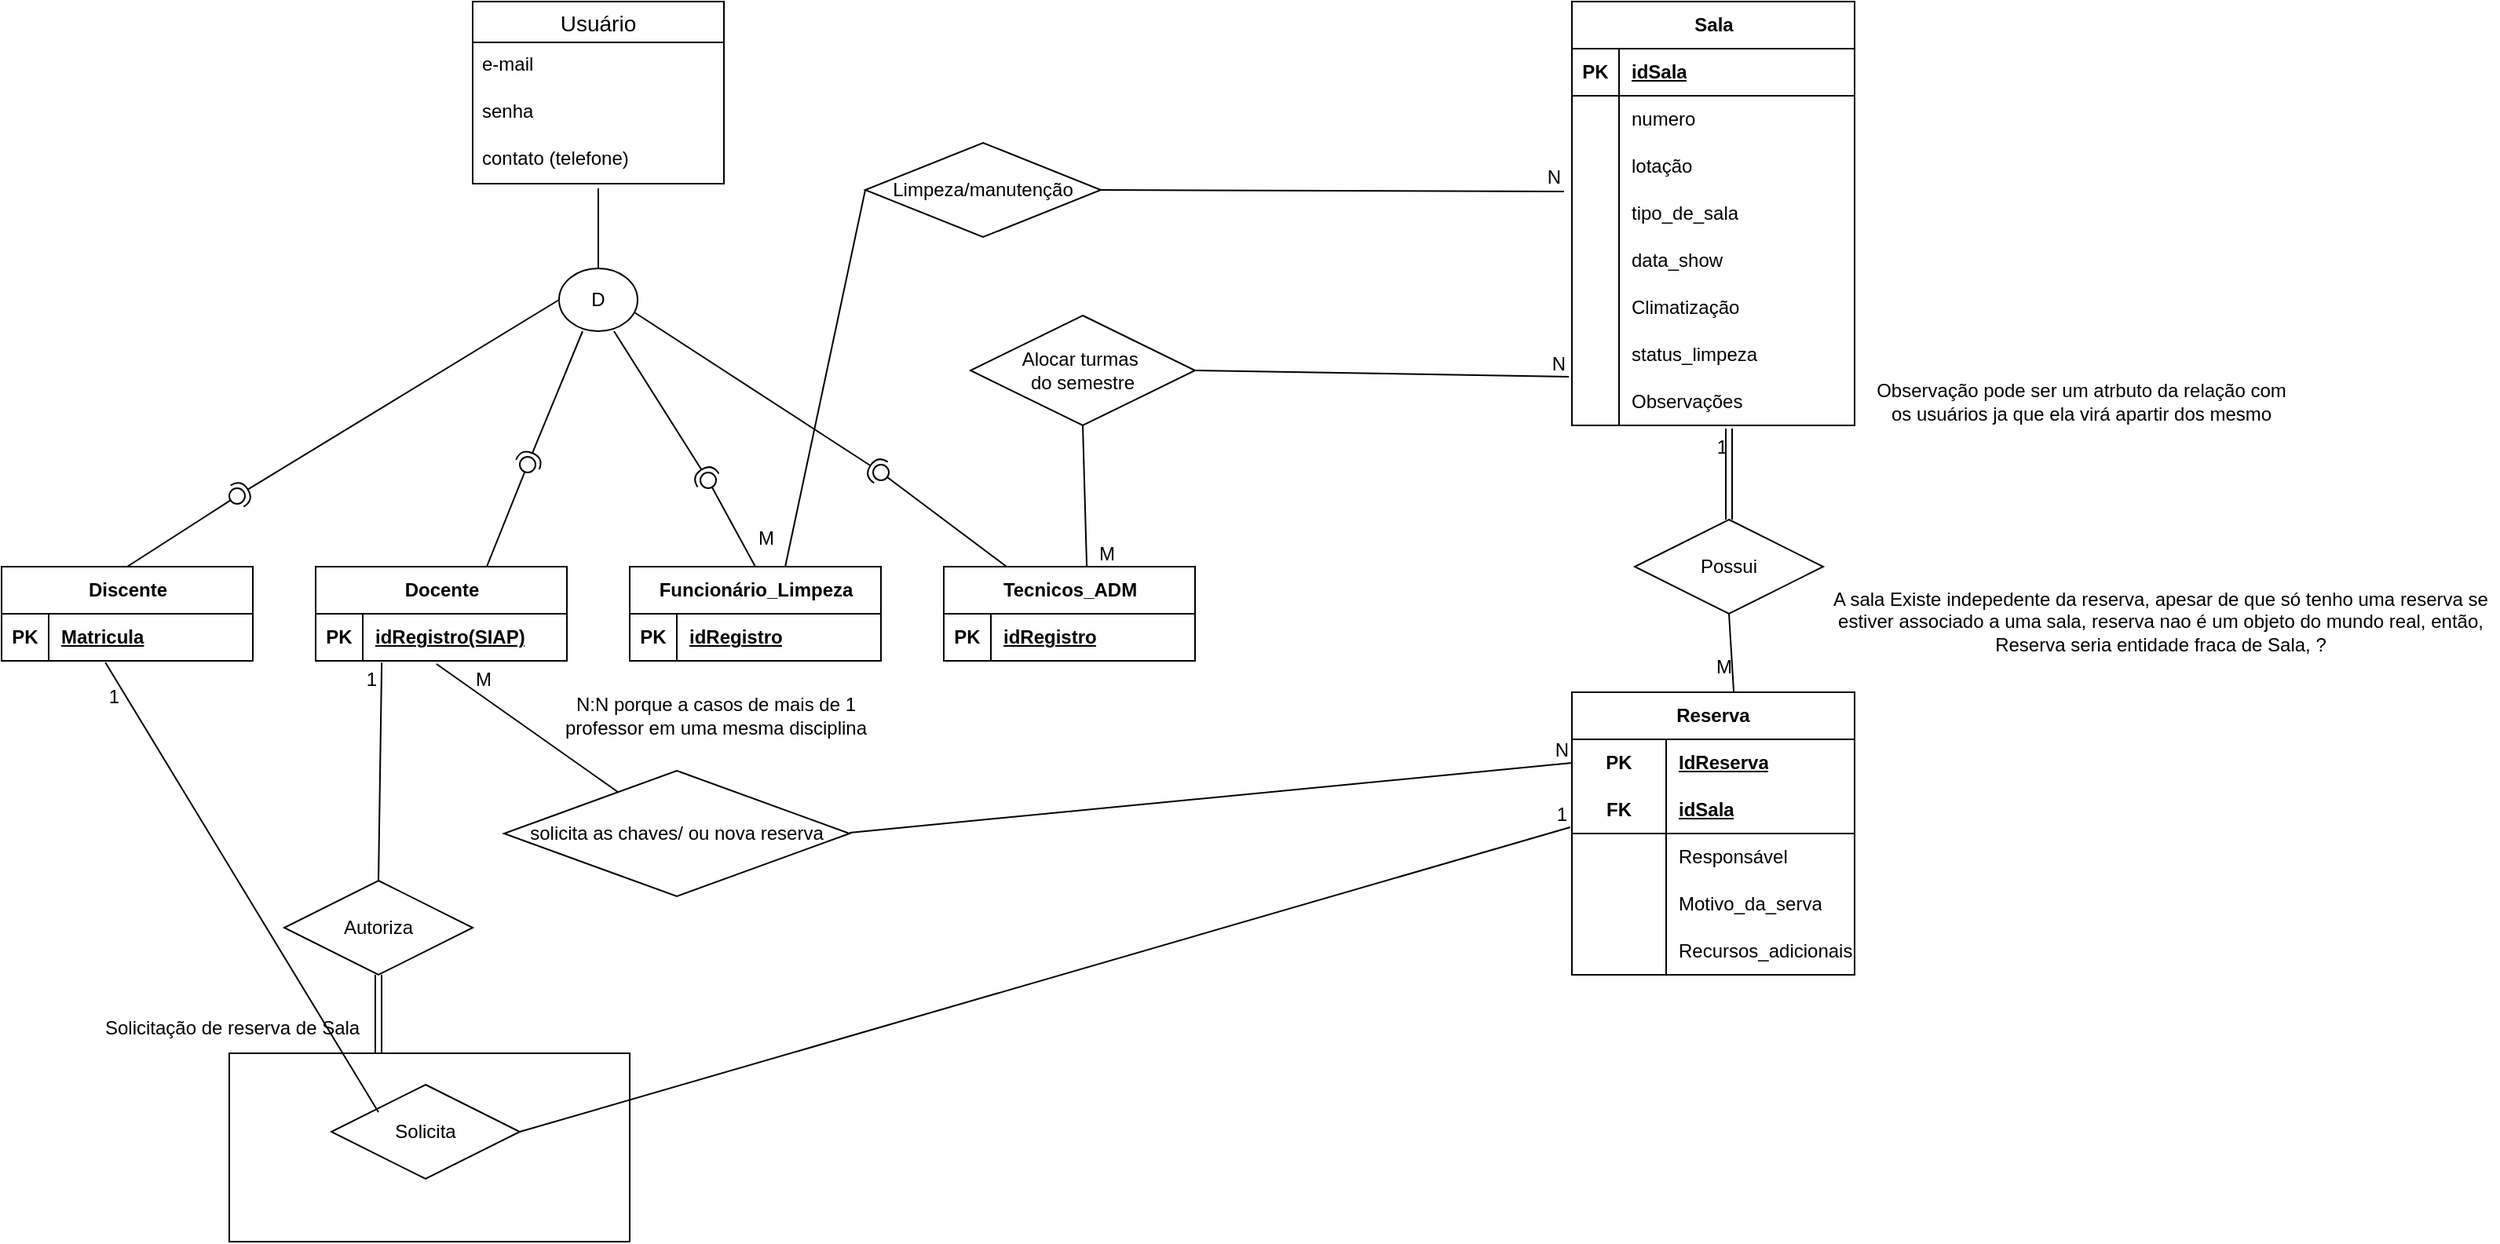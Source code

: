 <mxfile version="21.6.8" type="device">
  <diagram name="Página-1" id="mfPnoqUjLYL1wMSuMMMF">
    <mxGraphModel dx="660" dy="869" grid="1" gridSize="10" guides="1" tooltips="1" connect="1" arrows="1" fold="1" page="1" pageScale="1" pageWidth="827" pageHeight="1169" math="0" shadow="0">
      <root>
        <mxCell id="0" />
        <mxCell id="1" parent="0" />
        <mxCell id="hJ-2LTnr2qFVqWmq7s3V-1" value="Usuário" style="swimlane;fontStyle=0;childLayout=stackLayout;horizontal=1;startSize=26;horizontalStack=0;resizeParent=1;resizeParentMax=0;resizeLast=0;collapsible=1;marginBottom=0;align=center;fontSize=14;" vertex="1" parent="1">
          <mxGeometry x="340" y="40" width="160" height="116" as="geometry" />
        </mxCell>
        <mxCell id="hJ-2LTnr2qFVqWmq7s3V-2" value="e-mail" style="text;strokeColor=none;fillColor=none;spacingLeft=4;spacingRight=4;overflow=hidden;rotatable=0;points=[[0,0.5],[1,0.5]];portConstraint=eastwest;fontSize=12;whiteSpace=wrap;html=1;" vertex="1" parent="hJ-2LTnr2qFVqWmq7s3V-1">
          <mxGeometry y="26" width="160" height="30" as="geometry" />
        </mxCell>
        <mxCell id="hJ-2LTnr2qFVqWmq7s3V-3" value="senha" style="text;strokeColor=none;fillColor=none;spacingLeft=4;spacingRight=4;overflow=hidden;rotatable=0;points=[[0,0.5],[1,0.5]];portConstraint=eastwest;fontSize=12;whiteSpace=wrap;html=1;" vertex="1" parent="hJ-2LTnr2qFVqWmq7s3V-1">
          <mxGeometry y="56" width="160" height="30" as="geometry" />
        </mxCell>
        <mxCell id="hJ-2LTnr2qFVqWmq7s3V-4" value="contato (telefone)" style="text;strokeColor=none;fillColor=none;spacingLeft=4;spacingRight=4;overflow=hidden;rotatable=0;points=[[0,0.5],[1,0.5]];portConstraint=eastwest;fontSize=12;whiteSpace=wrap;html=1;" vertex="1" parent="hJ-2LTnr2qFVqWmq7s3V-1">
          <mxGeometry y="86" width="160" height="30" as="geometry" />
        </mxCell>
        <mxCell id="hJ-2LTnr2qFVqWmq7s3V-5" value="" style="rounded=0;orthogonalLoop=1;jettySize=auto;html=1;endArrow=halfCircle;endFill=0;endSize=6;strokeWidth=1;sketch=0;exitX=0;exitY=0.5;exitDx=0;exitDy=0;" edge="1" target="hJ-2LTnr2qFVqWmq7s3V-7" parent="1" source="hJ-2LTnr2qFVqWmq7s3V-10">
          <mxGeometry relative="1" as="geometry">
            <mxPoint x="210" y="355" as="sourcePoint" />
          </mxGeometry>
        </mxCell>
        <mxCell id="hJ-2LTnr2qFVqWmq7s3V-6" value="" style="rounded=0;orthogonalLoop=1;jettySize=auto;html=1;endArrow=oval;endFill=0;sketch=0;sourcePerimeterSpacing=0;targetPerimeterSpacing=0;endSize=10;exitX=0.5;exitY=0;exitDx=0;exitDy=0;" edge="1" target="hJ-2LTnr2qFVqWmq7s3V-7" parent="1" source="hJ-2LTnr2qFVqWmq7s3V-12">
          <mxGeometry relative="1" as="geometry">
            <mxPoint x="170" y="355" as="sourcePoint" />
          </mxGeometry>
        </mxCell>
        <mxCell id="hJ-2LTnr2qFVqWmq7s3V-7" value="" style="ellipse;whiteSpace=wrap;html=1;align=center;aspect=fixed;fillColor=none;strokeColor=none;resizable=0;perimeter=centerPerimeter;rotatable=0;allowArrows=0;points=[];outlineConnect=1;" vertex="1" parent="1">
          <mxGeometry x="185" y="350" width="10" height="10" as="geometry" />
        </mxCell>
        <mxCell id="hJ-2LTnr2qFVqWmq7s3V-10" value="D" style="ellipse;whiteSpace=wrap;html=1;align=center;" vertex="1" parent="1">
          <mxGeometry x="395" y="210" width="50" height="40" as="geometry" />
        </mxCell>
        <mxCell id="hJ-2LTnr2qFVqWmq7s3V-11" value="" style="endArrow=none;html=1;rounded=0;exitX=0.5;exitY=0;exitDx=0;exitDy=0;entryX=0.5;entryY=1.1;entryDx=0;entryDy=0;entryPerimeter=0;" edge="1" parent="1" source="hJ-2LTnr2qFVqWmq7s3V-10" target="hJ-2LTnr2qFVqWmq7s3V-4">
          <mxGeometry relative="1" as="geometry">
            <mxPoint x="320" y="390" as="sourcePoint" />
            <mxPoint x="480" y="390" as="targetPoint" />
          </mxGeometry>
        </mxCell>
        <mxCell id="hJ-2LTnr2qFVqWmq7s3V-12" value="Discente" style="shape=table;startSize=30;container=1;collapsible=1;childLayout=tableLayout;fixedRows=1;rowLines=0;fontStyle=1;align=center;resizeLast=1;html=1;" vertex="1" parent="1">
          <mxGeometry x="40" y="400" width="160" height="60" as="geometry" />
        </mxCell>
        <mxCell id="hJ-2LTnr2qFVqWmq7s3V-13" value="" style="shape=tableRow;horizontal=0;startSize=0;swimlaneHead=0;swimlaneBody=0;fillColor=none;collapsible=0;dropTarget=0;points=[[0,0.5],[1,0.5]];portConstraint=eastwest;top=0;left=0;right=0;bottom=1;" vertex="1" parent="hJ-2LTnr2qFVqWmq7s3V-12">
          <mxGeometry y="30" width="160" height="30" as="geometry" />
        </mxCell>
        <mxCell id="hJ-2LTnr2qFVqWmq7s3V-14" value="PK" style="shape=partialRectangle;connectable=0;fillColor=none;top=0;left=0;bottom=0;right=0;fontStyle=1;overflow=hidden;whiteSpace=wrap;html=1;" vertex="1" parent="hJ-2LTnr2qFVqWmq7s3V-13">
          <mxGeometry width="30" height="30" as="geometry">
            <mxRectangle width="30" height="30" as="alternateBounds" />
          </mxGeometry>
        </mxCell>
        <mxCell id="hJ-2LTnr2qFVqWmq7s3V-15" value="Matricula" style="shape=partialRectangle;connectable=0;fillColor=none;top=0;left=0;bottom=0;right=0;align=left;spacingLeft=6;fontStyle=5;overflow=hidden;whiteSpace=wrap;html=1;" vertex="1" parent="hJ-2LTnr2qFVqWmq7s3V-13">
          <mxGeometry x="30" width="130" height="30" as="geometry">
            <mxRectangle width="130" height="30" as="alternateBounds" />
          </mxGeometry>
        </mxCell>
        <mxCell id="hJ-2LTnr2qFVqWmq7s3V-25" value="Docente" style="shape=table;startSize=30;container=1;collapsible=1;childLayout=tableLayout;fixedRows=1;rowLines=0;fontStyle=1;align=center;resizeLast=1;html=1;" vertex="1" parent="1">
          <mxGeometry x="240" y="400" width="160" height="60" as="geometry" />
        </mxCell>
        <mxCell id="hJ-2LTnr2qFVqWmq7s3V-26" value="" style="shape=tableRow;horizontal=0;startSize=0;swimlaneHead=0;swimlaneBody=0;fillColor=none;collapsible=0;dropTarget=0;points=[[0,0.5],[1,0.5]];portConstraint=eastwest;top=0;left=0;right=0;bottom=1;" vertex="1" parent="hJ-2LTnr2qFVqWmq7s3V-25">
          <mxGeometry y="30" width="160" height="30" as="geometry" />
        </mxCell>
        <mxCell id="hJ-2LTnr2qFVqWmq7s3V-27" value="PK" style="shape=partialRectangle;connectable=0;fillColor=none;top=0;left=0;bottom=0;right=0;fontStyle=1;overflow=hidden;whiteSpace=wrap;html=1;" vertex="1" parent="hJ-2LTnr2qFVqWmq7s3V-26">
          <mxGeometry width="30" height="30" as="geometry">
            <mxRectangle width="30" height="30" as="alternateBounds" />
          </mxGeometry>
        </mxCell>
        <mxCell id="hJ-2LTnr2qFVqWmq7s3V-28" value="idRegistro(SIAP)" style="shape=partialRectangle;connectable=0;fillColor=none;top=0;left=0;bottom=0;right=0;align=left;spacingLeft=6;fontStyle=5;overflow=hidden;whiteSpace=wrap;html=1;" vertex="1" parent="hJ-2LTnr2qFVqWmq7s3V-26">
          <mxGeometry x="30" width="130" height="30" as="geometry">
            <mxRectangle width="130" height="30" as="alternateBounds" />
          </mxGeometry>
        </mxCell>
        <mxCell id="hJ-2LTnr2qFVqWmq7s3V-38" value="Funcionário_Limpeza" style="shape=table;startSize=30;container=1;collapsible=1;childLayout=tableLayout;fixedRows=1;rowLines=0;fontStyle=1;align=center;resizeLast=1;html=1;" vertex="1" parent="1">
          <mxGeometry x="440" y="400" width="160" height="60" as="geometry" />
        </mxCell>
        <mxCell id="hJ-2LTnr2qFVqWmq7s3V-39" value="" style="shape=tableRow;horizontal=0;startSize=0;swimlaneHead=0;swimlaneBody=0;fillColor=none;collapsible=0;dropTarget=0;points=[[0,0.5],[1,0.5]];portConstraint=eastwest;top=0;left=0;right=0;bottom=1;" vertex="1" parent="hJ-2LTnr2qFVqWmq7s3V-38">
          <mxGeometry y="30" width="160" height="30" as="geometry" />
        </mxCell>
        <mxCell id="hJ-2LTnr2qFVqWmq7s3V-40" value="PK" style="shape=partialRectangle;connectable=0;fillColor=none;top=0;left=0;bottom=0;right=0;fontStyle=1;overflow=hidden;whiteSpace=wrap;html=1;" vertex="1" parent="hJ-2LTnr2qFVqWmq7s3V-39">
          <mxGeometry width="30" height="30" as="geometry">
            <mxRectangle width="30" height="30" as="alternateBounds" />
          </mxGeometry>
        </mxCell>
        <mxCell id="hJ-2LTnr2qFVqWmq7s3V-41" value="idRegistro" style="shape=partialRectangle;connectable=0;fillColor=none;top=0;left=0;bottom=0;right=0;align=left;spacingLeft=6;fontStyle=5;overflow=hidden;whiteSpace=wrap;html=1;" vertex="1" parent="hJ-2LTnr2qFVqWmq7s3V-39">
          <mxGeometry x="30" width="130" height="30" as="geometry">
            <mxRectangle width="130" height="30" as="alternateBounds" />
          </mxGeometry>
        </mxCell>
        <mxCell id="hJ-2LTnr2qFVqWmq7s3V-51" value="Tecnicos_ADM" style="shape=table;startSize=30;container=1;collapsible=1;childLayout=tableLayout;fixedRows=1;rowLines=0;fontStyle=1;align=center;resizeLast=1;html=1;" vertex="1" parent="1">
          <mxGeometry x="640" y="400" width="160" height="60" as="geometry" />
        </mxCell>
        <mxCell id="hJ-2LTnr2qFVqWmq7s3V-52" value="" style="shape=tableRow;horizontal=0;startSize=0;swimlaneHead=0;swimlaneBody=0;fillColor=none;collapsible=0;dropTarget=0;points=[[0,0.5],[1,0.5]];portConstraint=eastwest;top=0;left=0;right=0;bottom=1;" vertex="1" parent="hJ-2LTnr2qFVqWmq7s3V-51">
          <mxGeometry y="30" width="160" height="30" as="geometry" />
        </mxCell>
        <mxCell id="hJ-2LTnr2qFVqWmq7s3V-53" value="PK" style="shape=partialRectangle;connectable=0;fillColor=none;top=0;left=0;bottom=0;right=0;fontStyle=1;overflow=hidden;whiteSpace=wrap;html=1;" vertex="1" parent="hJ-2LTnr2qFVqWmq7s3V-52">
          <mxGeometry width="30" height="30" as="geometry">
            <mxRectangle width="30" height="30" as="alternateBounds" />
          </mxGeometry>
        </mxCell>
        <mxCell id="hJ-2LTnr2qFVqWmq7s3V-54" value="idRegistro" style="shape=partialRectangle;connectable=0;fillColor=none;top=0;left=0;bottom=0;right=0;align=left;spacingLeft=6;fontStyle=5;overflow=hidden;whiteSpace=wrap;html=1;" vertex="1" parent="hJ-2LTnr2qFVqWmq7s3V-52">
          <mxGeometry x="30" width="130" height="30" as="geometry">
            <mxRectangle width="130" height="30" as="alternateBounds" />
          </mxGeometry>
        </mxCell>
        <mxCell id="hJ-2LTnr2qFVqWmq7s3V-64" value="" style="rounded=0;orthogonalLoop=1;jettySize=auto;html=1;endArrow=halfCircle;endFill=0;endSize=6;strokeWidth=1;sketch=0;" edge="1" target="hJ-2LTnr2qFVqWmq7s3V-66" parent="1">
          <mxGeometry relative="1" as="geometry">
            <mxPoint x="410" y="250" as="sourcePoint" />
          </mxGeometry>
        </mxCell>
        <mxCell id="hJ-2LTnr2qFVqWmq7s3V-65" value="" style="rounded=0;orthogonalLoop=1;jettySize=auto;html=1;endArrow=oval;endFill=0;sketch=0;sourcePerimeterSpacing=0;targetPerimeterSpacing=0;endSize=10;exitX=0.681;exitY=0;exitDx=0;exitDy=0;exitPerimeter=0;" edge="1" target="hJ-2LTnr2qFVqWmq7s3V-66" parent="1" source="hJ-2LTnr2qFVqWmq7s3V-25">
          <mxGeometry relative="1" as="geometry">
            <mxPoint x="355" y="335" as="sourcePoint" />
          </mxGeometry>
        </mxCell>
        <mxCell id="hJ-2LTnr2qFVqWmq7s3V-66" value="" style="ellipse;whiteSpace=wrap;html=1;align=center;aspect=fixed;fillColor=none;strokeColor=none;resizable=0;perimeter=centerPerimeter;rotatable=0;allowArrows=0;points=[];outlineConnect=1;" vertex="1" parent="1">
          <mxGeometry x="370" y="330" width="10" height="10" as="geometry" />
        </mxCell>
        <mxCell id="hJ-2LTnr2qFVqWmq7s3V-67" value="" style="rounded=0;orthogonalLoop=1;jettySize=auto;html=1;endArrow=halfCircle;endFill=0;endSize=6;strokeWidth=1;sketch=0;" edge="1" target="hJ-2LTnr2qFVqWmq7s3V-69" parent="1">
          <mxGeometry relative="1" as="geometry">
            <mxPoint x="430" y="250" as="sourcePoint" />
          </mxGeometry>
        </mxCell>
        <mxCell id="hJ-2LTnr2qFVqWmq7s3V-68" value="" style="rounded=0;orthogonalLoop=1;jettySize=auto;html=1;endArrow=oval;endFill=0;sketch=0;sourcePerimeterSpacing=0;targetPerimeterSpacing=0;endSize=10;exitX=0.5;exitY=0;exitDx=0;exitDy=0;" edge="1" target="hJ-2LTnr2qFVqWmq7s3V-69" parent="1" source="hJ-2LTnr2qFVqWmq7s3V-38">
          <mxGeometry relative="1" as="geometry">
            <mxPoint x="470" y="335" as="sourcePoint" />
          </mxGeometry>
        </mxCell>
        <mxCell id="hJ-2LTnr2qFVqWmq7s3V-69" value="" style="ellipse;whiteSpace=wrap;html=1;align=center;aspect=fixed;fillColor=none;strokeColor=none;resizable=0;perimeter=centerPerimeter;rotatable=0;allowArrows=0;points=[];outlineConnect=1;" vertex="1" parent="1">
          <mxGeometry x="485" y="340" width="10" height="10" as="geometry" />
        </mxCell>
        <mxCell id="hJ-2LTnr2qFVqWmq7s3V-70" value="" style="rounded=0;orthogonalLoop=1;jettySize=auto;html=1;endArrow=halfCircle;endFill=0;endSize=6;strokeWidth=1;sketch=0;exitX=0.96;exitY=0.7;exitDx=0;exitDy=0;exitPerimeter=0;" edge="1" parent="1" source="hJ-2LTnr2qFVqWmq7s3V-10">
          <mxGeometry relative="1" as="geometry">
            <mxPoint x="660" y="295" as="sourcePoint" />
            <mxPoint x="600" y="340" as="targetPoint" />
          </mxGeometry>
        </mxCell>
        <mxCell id="hJ-2LTnr2qFVqWmq7s3V-71" value="" style="rounded=0;orthogonalLoop=1;jettySize=auto;html=1;endArrow=oval;endFill=0;sketch=0;sourcePerimeterSpacing=0;targetPerimeterSpacing=0;endSize=10;exitX=0.25;exitY=0;exitDx=0;exitDy=0;" edge="1" parent="1" source="hJ-2LTnr2qFVqWmq7s3V-51">
          <mxGeometry relative="1" as="geometry">
            <mxPoint x="620" y="295" as="sourcePoint" />
            <mxPoint x="600" y="340" as="targetPoint" />
          </mxGeometry>
        </mxCell>
        <mxCell id="hJ-2LTnr2qFVqWmq7s3V-72" value="" style="ellipse;whiteSpace=wrap;html=1;align=center;aspect=fixed;fillColor=none;strokeColor=none;resizable=0;perimeter=centerPerimeter;rotatable=0;allowArrows=0;points=[];outlineConnect=1;" vertex="1" parent="1">
          <mxGeometry x="635" y="290" width="10" height="10" as="geometry" />
        </mxCell>
        <mxCell id="hJ-2LTnr2qFVqWmq7s3V-73" value="Sala" style="shape=table;startSize=30;container=1;collapsible=1;childLayout=tableLayout;fixedRows=1;rowLines=0;fontStyle=1;align=center;resizeLast=1;html=1;" vertex="1" parent="1">
          <mxGeometry x="1040" y="40" width="180" height="270" as="geometry" />
        </mxCell>
        <mxCell id="hJ-2LTnr2qFVqWmq7s3V-74" value="" style="shape=tableRow;horizontal=0;startSize=0;swimlaneHead=0;swimlaneBody=0;fillColor=none;collapsible=0;dropTarget=0;points=[[0,0.5],[1,0.5]];portConstraint=eastwest;top=0;left=0;right=0;bottom=1;" vertex="1" parent="hJ-2LTnr2qFVqWmq7s3V-73">
          <mxGeometry y="30" width="180" height="30" as="geometry" />
        </mxCell>
        <mxCell id="hJ-2LTnr2qFVqWmq7s3V-75" value="PK" style="shape=partialRectangle;connectable=0;fillColor=none;top=0;left=0;bottom=0;right=0;fontStyle=1;overflow=hidden;whiteSpace=wrap;html=1;" vertex="1" parent="hJ-2LTnr2qFVqWmq7s3V-74">
          <mxGeometry width="30" height="30" as="geometry">
            <mxRectangle width="30" height="30" as="alternateBounds" />
          </mxGeometry>
        </mxCell>
        <mxCell id="hJ-2LTnr2qFVqWmq7s3V-76" value="idSala" style="shape=partialRectangle;connectable=0;fillColor=none;top=0;left=0;bottom=0;right=0;align=left;spacingLeft=6;fontStyle=5;overflow=hidden;whiteSpace=wrap;html=1;" vertex="1" parent="hJ-2LTnr2qFVqWmq7s3V-74">
          <mxGeometry x="30" width="150" height="30" as="geometry">
            <mxRectangle width="150" height="30" as="alternateBounds" />
          </mxGeometry>
        </mxCell>
        <mxCell id="hJ-2LTnr2qFVqWmq7s3V-77" value="" style="shape=tableRow;horizontal=0;startSize=0;swimlaneHead=0;swimlaneBody=0;fillColor=none;collapsible=0;dropTarget=0;points=[[0,0.5],[1,0.5]];portConstraint=eastwest;top=0;left=0;right=0;bottom=0;" vertex="1" parent="hJ-2LTnr2qFVqWmq7s3V-73">
          <mxGeometry y="60" width="180" height="30" as="geometry" />
        </mxCell>
        <mxCell id="hJ-2LTnr2qFVqWmq7s3V-78" value="" style="shape=partialRectangle;connectable=0;fillColor=none;top=0;left=0;bottom=0;right=0;editable=1;overflow=hidden;whiteSpace=wrap;html=1;" vertex="1" parent="hJ-2LTnr2qFVqWmq7s3V-77">
          <mxGeometry width="30" height="30" as="geometry">
            <mxRectangle width="30" height="30" as="alternateBounds" />
          </mxGeometry>
        </mxCell>
        <mxCell id="hJ-2LTnr2qFVqWmq7s3V-79" value="numero" style="shape=partialRectangle;connectable=0;fillColor=none;top=0;left=0;bottom=0;right=0;align=left;spacingLeft=6;overflow=hidden;whiteSpace=wrap;html=1;" vertex="1" parent="hJ-2LTnr2qFVqWmq7s3V-77">
          <mxGeometry x="30" width="150" height="30" as="geometry">
            <mxRectangle width="150" height="30" as="alternateBounds" />
          </mxGeometry>
        </mxCell>
        <mxCell id="hJ-2LTnr2qFVqWmq7s3V-80" value="" style="shape=tableRow;horizontal=0;startSize=0;swimlaneHead=0;swimlaneBody=0;fillColor=none;collapsible=0;dropTarget=0;points=[[0,0.5],[1,0.5]];portConstraint=eastwest;top=0;left=0;right=0;bottom=0;" vertex="1" parent="hJ-2LTnr2qFVqWmq7s3V-73">
          <mxGeometry y="90" width="180" height="30" as="geometry" />
        </mxCell>
        <mxCell id="hJ-2LTnr2qFVqWmq7s3V-81" value="" style="shape=partialRectangle;connectable=0;fillColor=none;top=0;left=0;bottom=0;right=0;editable=1;overflow=hidden;whiteSpace=wrap;html=1;" vertex="1" parent="hJ-2LTnr2qFVqWmq7s3V-80">
          <mxGeometry width="30" height="30" as="geometry">
            <mxRectangle width="30" height="30" as="alternateBounds" />
          </mxGeometry>
        </mxCell>
        <mxCell id="hJ-2LTnr2qFVqWmq7s3V-82" value="lotação" style="shape=partialRectangle;connectable=0;fillColor=none;top=0;left=0;bottom=0;right=0;align=left;spacingLeft=6;overflow=hidden;whiteSpace=wrap;html=1;" vertex="1" parent="hJ-2LTnr2qFVqWmq7s3V-80">
          <mxGeometry x="30" width="150" height="30" as="geometry">
            <mxRectangle width="150" height="30" as="alternateBounds" />
          </mxGeometry>
        </mxCell>
        <mxCell id="hJ-2LTnr2qFVqWmq7s3V-83" value="" style="shape=tableRow;horizontal=0;startSize=0;swimlaneHead=0;swimlaneBody=0;fillColor=none;collapsible=0;dropTarget=0;points=[[0,0.5],[1,0.5]];portConstraint=eastwest;top=0;left=0;right=0;bottom=0;" vertex="1" parent="hJ-2LTnr2qFVqWmq7s3V-73">
          <mxGeometry y="120" width="180" height="30" as="geometry" />
        </mxCell>
        <mxCell id="hJ-2LTnr2qFVqWmq7s3V-84" value="" style="shape=partialRectangle;connectable=0;fillColor=none;top=0;left=0;bottom=0;right=0;editable=1;overflow=hidden;whiteSpace=wrap;html=1;" vertex="1" parent="hJ-2LTnr2qFVqWmq7s3V-83">
          <mxGeometry width="30" height="30" as="geometry">
            <mxRectangle width="30" height="30" as="alternateBounds" />
          </mxGeometry>
        </mxCell>
        <mxCell id="hJ-2LTnr2qFVqWmq7s3V-85" value="tipo_de_sala" style="shape=partialRectangle;connectable=0;fillColor=none;top=0;left=0;bottom=0;right=0;align=left;spacingLeft=6;overflow=hidden;whiteSpace=wrap;html=1;" vertex="1" parent="hJ-2LTnr2qFVqWmq7s3V-83">
          <mxGeometry x="30" width="150" height="30" as="geometry">
            <mxRectangle width="150" height="30" as="alternateBounds" />
          </mxGeometry>
        </mxCell>
        <mxCell id="hJ-2LTnr2qFVqWmq7s3V-99" style="shape=tableRow;horizontal=0;startSize=0;swimlaneHead=0;swimlaneBody=0;fillColor=none;collapsible=0;dropTarget=0;points=[[0,0.5],[1,0.5]];portConstraint=eastwest;top=0;left=0;right=0;bottom=0;" vertex="1" parent="hJ-2LTnr2qFVqWmq7s3V-73">
          <mxGeometry y="150" width="180" height="30" as="geometry" />
        </mxCell>
        <mxCell id="hJ-2LTnr2qFVqWmq7s3V-100" style="shape=partialRectangle;connectable=0;fillColor=none;top=0;left=0;bottom=0;right=0;editable=1;overflow=hidden;whiteSpace=wrap;html=1;" vertex="1" parent="hJ-2LTnr2qFVqWmq7s3V-99">
          <mxGeometry width="30" height="30" as="geometry">
            <mxRectangle width="30" height="30" as="alternateBounds" />
          </mxGeometry>
        </mxCell>
        <mxCell id="hJ-2LTnr2qFVqWmq7s3V-101" value="data_show" style="shape=partialRectangle;connectable=0;fillColor=none;top=0;left=0;bottom=0;right=0;align=left;spacingLeft=6;overflow=hidden;whiteSpace=wrap;html=1;" vertex="1" parent="hJ-2LTnr2qFVqWmq7s3V-99">
          <mxGeometry x="30" width="150" height="30" as="geometry">
            <mxRectangle width="150" height="30" as="alternateBounds" />
          </mxGeometry>
        </mxCell>
        <mxCell id="hJ-2LTnr2qFVqWmq7s3V-108" style="shape=tableRow;horizontal=0;startSize=0;swimlaneHead=0;swimlaneBody=0;fillColor=none;collapsible=0;dropTarget=0;points=[[0,0.5],[1,0.5]];portConstraint=eastwest;top=0;left=0;right=0;bottom=0;" vertex="1" parent="hJ-2LTnr2qFVqWmq7s3V-73">
          <mxGeometry y="180" width="180" height="30" as="geometry" />
        </mxCell>
        <mxCell id="hJ-2LTnr2qFVqWmq7s3V-109" style="shape=partialRectangle;connectable=0;fillColor=none;top=0;left=0;bottom=0;right=0;editable=1;overflow=hidden;whiteSpace=wrap;html=1;" vertex="1" parent="hJ-2LTnr2qFVqWmq7s3V-108">
          <mxGeometry width="30" height="30" as="geometry">
            <mxRectangle width="30" height="30" as="alternateBounds" />
          </mxGeometry>
        </mxCell>
        <mxCell id="hJ-2LTnr2qFVqWmq7s3V-110" value="Climatização" style="shape=partialRectangle;connectable=0;fillColor=none;top=0;left=0;bottom=0;right=0;align=left;spacingLeft=6;overflow=hidden;whiteSpace=wrap;html=1;" vertex="1" parent="hJ-2LTnr2qFVqWmq7s3V-108">
          <mxGeometry x="30" width="150" height="30" as="geometry">
            <mxRectangle width="150" height="30" as="alternateBounds" />
          </mxGeometry>
        </mxCell>
        <mxCell id="hJ-2LTnr2qFVqWmq7s3V-105" style="shape=tableRow;horizontal=0;startSize=0;swimlaneHead=0;swimlaneBody=0;fillColor=none;collapsible=0;dropTarget=0;points=[[0,0.5],[1,0.5]];portConstraint=eastwest;top=0;left=0;right=0;bottom=0;" vertex="1" parent="hJ-2LTnr2qFVqWmq7s3V-73">
          <mxGeometry y="210" width="180" height="30" as="geometry" />
        </mxCell>
        <mxCell id="hJ-2LTnr2qFVqWmq7s3V-106" style="shape=partialRectangle;connectable=0;fillColor=none;top=0;left=0;bottom=0;right=0;editable=1;overflow=hidden;whiteSpace=wrap;html=1;" vertex="1" parent="hJ-2LTnr2qFVqWmq7s3V-105">
          <mxGeometry width="30" height="30" as="geometry">
            <mxRectangle width="30" height="30" as="alternateBounds" />
          </mxGeometry>
        </mxCell>
        <mxCell id="hJ-2LTnr2qFVqWmq7s3V-107" value="status_limpeza" style="shape=partialRectangle;connectable=0;fillColor=none;top=0;left=0;bottom=0;right=0;align=left;spacingLeft=6;overflow=hidden;whiteSpace=wrap;html=1;" vertex="1" parent="hJ-2LTnr2qFVqWmq7s3V-105">
          <mxGeometry x="30" width="150" height="30" as="geometry">
            <mxRectangle width="150" height="30" as="alternateBounds" />
          </mxGeometry>
        </mxCell>
        <mxCell id="hJ-2LTnr2qFVqWmq7s3V-102" style="shape=tableRow;horizontal=0;startSize=0;swimlaneHead=0;swimlaneBody=0;fillColor=none;collapsible=0;dropTarget=0;points=[[0,0.5],[1,0.5]];portConstraint=eastwest;top=0;left=0;right=0;bottom=0;" vertex="1" parent="hJ-2LTnr2qFVqWmq7s3V-73">
          <mxGeometry y="240" width="180" height="30" as="geometry" />
        </mxCell>
        <mxCell id="hJ-2LTnr2qFVqWmq7s3V-103" style="shape=partialRectangle;connectable=0;fillColor=none;top=0;left=0;bottom=0;right=0;editable=1;overflow=hidden;whiteSpace=wrap;html=1;" vertex="1" parent="hJ-2LTnr2qFVqWmq7s3V-102">
          <mxGeometry width="30" height="30" as="geometry">
            <mxRectangle width="30" height="30" as="alternateBounds" />
          </mxGeometry>
        </mxCell>
        <mxCell id="hJ-2LTnr2qFVqWmq7s3V-104" value="Observações" style="shape=partialRectangle;connectable=0;fillColor=none;top=0;left=0;bottom=0;right=0;align=left;spacingLeft=6;overflow=hidden;whiteSpace=wrap;html=1;" vertex="1" parent="hJ-2LTnr2qFVqWmq7s3V-102">
          <mxGeometry x="30" width="150" height="30" as="geometry">
            <mxRectangle width="150" height="30" as="alternateBounds" />
          </mxGeometry>
        </mxCell>
        <mxCell id="hJ-2LTnr2qFVqWmq7s3V-111" value="Observação pode ser um atrbuto da relação com os usuários ja que ela virá apartir dos mesmo" style="text;html=1;strokeColor=none;fillColor=none;align=center;verticalAlign=middle;whiteSpace=wrap;rounded=0;" vertex="1" parent="1">
          <mxGeometry x="1230" y="280" width="269" height="30" as="geometry" />
        </mxCell>
        <mxCell id="hJ-2LTnr2qFVqWmq7s3V-112" value="Reserva" style="shape=table;startSize=30;container=1;collapsible=1;childLayout=tableLayout;fixedRows=1;rowLines=0;fontStyle=1;align=center;resizeLast=1;html=1;whiteSpace=wrap;" vertex="1" parent="1">
          <mxGeometry x="1040" y="480" width="180" height="180" as="geometry" />
        </mxCell>
        <mxCell id="hJ-2LTnr2qFVqWmq7s3V-113" value="" style="shape=tableRow;horizontal=0;startSize=0;swimlaneHead=0;swimlaneBody=0;fillColor=none;collapsible=0;dropTarget=0;points=[[0,0.5],[1,0.5]];portConstraint=eastwest;top=0;left=0;right=0;bottom=0;html=1;" vertex="1" parent="hJ-2LTnr2qFVqWmq7s3V-112">
          <mxGeometry y="30" width="180" height="30" as="geometry" />
        </mxCell>
        <mxCell id="hJ-2LTnr2qFVqWmq7s3V-114" value="PK" style="shape=partialRectangle;connectable=0;fillColor=none;top=0;left=0;bottom=0;right=0;fontStyle=1;overflow=hidden;html=1;whiteSpace=wrap;" vertex="1" parent="hJ-2LTnr2qFVqWmq7s3V-113">
          <mxGeometry width="60" height="30" as="geometry">
            <mxRectangle width="60" height="30" as="alternateBounds" />
          </mxGeometry>
        </mxCell>
        <mxCell id="hJ-2LTnr2qFVqWmq7s3V-115" value="IdReserva" style="shape=partialRectangle;connectable=0;fillColor=none;top=0;left=0;bottom=0;right=0;align=left;spacingLeft=6;fontStyle=5;overflow=hidden;html=1;whiteSpace=wrap;" vertex="1" parent="hJ-2LTnr2qFVqWmq7s3V-113">
          <mxGeometry x="60" width="120" height="30" as="geometry">
            <mxRectangle width="120" height="30" as="alternateBounds" />
          </mxGeometry>
        </mxCell>
        <mxCell id="hJ-2LTnr2qFVqWmq7s3V-116" value="" style="shape=tableRow;horizontal=0;startSize=0;swimlaneHead=0;swimlaneBody=0;fillColor=none;collapsible=0;dropTarget=0;points=[[0,0.5],[1,0.5]];portConstraint=eastwest;top=0;left=0;right=0;bottom=1;html=1;" vertex="1" parent="hJ-2LTnr2qFVqWmq7s3V-112">
          <mxGeometry y="60" width="180" height="30" as="geometry" />
        </mxCell>
        <mxCell id="hJ-2LTnr2qFVqWmq7s3V-117" value="FK" style="shape=partialRectangle;connectable=0;fillColor=none;top=0;left=0;bottom=0;right=0;fontStyle=1;overflow=hidden;html=1;whiteSpace=wrap;" vertex="1" parent="hJ-2LTnr2qFVqWmq7s3V-116">
          <mxGeometry width="60" height="30" as="geometry">
            <mxRectangle width="60" height="30" as="alternateBounds" />
          </mxGeometry>
        </mxCell>
        <mxCell id="hJ-2LTnr2qFVqWmq7s3V-118" value="idSala" style="shape=partialRectangle;connectable=0;fillColor=none;top=0;left=0;bottom=0;right=0;align=left;spacingLeft=6;fontStyle=5;overflow=hidden;html=1;whiteSpace=wrap;" vertex="1" parent="hJ-2LTnr2qFVqWmq7s3V-116">
          <mxGeometry x="60" width="120" height="30" as="geometry">
            <mxRectangle width="120" height="30" as="alternateBounds" />
          </mxGeometry>
        </mxCell>
        <mxCell id="hJ-2LTnr2qFVqWmq7s3V-119" value="" style="shape=tableRow;horizontal=0;startSize=0;swimlaneHead=0;swimlaneBody=0;fillColor=none;collapsible=0;dropTarget=0;points=[[0,0.5],[1,0.5]];portConstraint=eastwest;top=0;left=0;right=0;bottom=0;html=1;" vertex="1" parent="hJ-2LTnr2qFVqWmq7s3V-112">
          <mxGeometry y="90" width="180" height="30" as="geometry" />
        </mxCell>
        <mxCell id="hJ-2LTnr2qFVqWmq7s3V-120" value="" style="shape=partialRectangle;connectable=0;fillColor=none;top=0;left=0;bottom=0;right=0;editable=1;overflow=hidden;html=1;whiteSpace=wrap;" vertex="1" parent="hJ-2LTnr2qFVqWmq7s3V-119">
          <mxGeometry width="60" height="30" as="geometry">
            <mxRectangle width="60" height="30" as="alternateBounds" />
          </mxGeometry>
        </mxCell>
        <mxCell id="hJ-2LTnr2qFVqWmq7s3V-121" value="Responsável" style="shape=partialRectangle;connectable=0;fillColor=none;top=0;left=0;bottom=0;right=0;align=left;spacingLeft=6;overflow=hidden;html=1;whiteSpace=wrap;" vertex="1" parent="hJ-2LTnr2qFVqWmq7s3V-119">
          <mxGeometry x="60" width="120" height="30" as="geometry">
            <mxRectangle width="120" height="30" as="alternateBounds" />
          </mxGeometry>
        </mxCell>
        <mxCell id="hJ-2LTnr2qFVqWmq7s3V-122" value="" style="shape=tableRow;horizontal=0;startSize=0;swimlaneHead=0;swimlaneBody=0;fillColor=none;collapsible=0;dropTarget=0;points=[[0,0.5],[1,0.5]];portConstraint=eastwest;top=0;left=0;right=0;bottom=0;html=1;" vertex="1" parent="hJ-2LTnr2qFVqWmq7s3V-112">
          <mxGeometry y="120" width="180" height="30" as="geometry" />
        </mxCell>
        <mxCell id="hJ-2LTnr2qFVqWmq7s3V-123" value="" style="shape=partialRectangle;connectable=0;fillColor=none;top=0;left=0;bottom=0;right=0;editable=1;overflow=hidden;html=1;whiteSpace=wrap;" vertex="1" parent="hJ-2LTnr2qFVqWmq7s3V-122">
          <mxGeometry width="60" height="30" as="geometry">
            <mxRectangle width="60" height="30" as="alternateBounds" />
          </mxGeometry>
        </mxCell>
        <mxCell id="hJ-2LTnr2qFVqWmq7s3V-124" value="Motivo_da_serva" style="shape=partialRectangle;connectable=0;fillColor=none;top=0;left=0;bottom=0;right=0;align=left;spacingLeft=6;overflow=hidden;html=1;whiteSpace=wrap;" vertex="1" parent="hJ-2LTnr2qFVqWmq7s3V-122">
          <mxGeometry x="60" width="120" height="30" as="geometry">
            <mxRectangle width="120" height="30" as="alternateBounds" />
          </mxGeometry>
        </mxCell>
        <mxCell id="hJ-2LTnr2qFVqWmq7s3V-125" style="shape=tableRow;horizontal=0;startSize=0;swimlaneHead=0;swimlaneBody=0;fillColor=none;collapsible=0;dropTarget=0;points=[[0,0.5],[1,0.5]];portConstraint=eastwest;top=0;left=0;right=0;bottom=0;html=1;" vertex="1" parent="hJ-2LTnr2qFVqWmq7s3V-112">
          <mxGeometry y="150" width="180" height="30" as="geometry" />
        </mxCell>
        <mxCell id="hJ-2LTnr2qFVqWmq7s3V-126" style="shape=partialRectangle;connectable=0;fillColor=none;top=0;left=0;bottom=0;right=0;editable=1;overflow=hidden;html=1;whiteSpace=wrap;" vertex="1" parent="hJ-2LTnr2qFVqWmq7s3V-125">
          <mxGeometry width="60" height="30" as="geometry">
            <mxRectangle width="60" height="30" as="alternateBounds" />
          </mxGeometry>
        </mxCell>
        <mxCell id="hJ-2LTnr2qFVqWmq7s3V-127" value="Recursos_adicionais" style="shape=partialRectangle;connectable=0;fillColor=none;top=0;left=0;bottom=0;right=0;align=left;spacingLeft=6;overflow=hidden;html=1;whiteSpace=wrap;" vertex="1" parent="hJ-2LTnr2qFVqWmq7s3V-125">
          <mxGeometry x="60" width="120" height="30" as="geometry">
            <mxRectangle width="120" height="30" as="alternateBounds" />
          </mxGeometry>
        </mxCell>
        <mxCell id="hJ-2LTnr2qFVqWmq7s3V-128" value="Alocar turmas&amp;nbsp;&lt;br&gt;do semestre" style="shape=rhombus;perimeter=rhombusPerimeter;whiteSpace=wrap;html=1;align=center;" vertex="1" parent="1">
          <mxGeometry x="657" y="240" width="143" height="70" as="geometry" />
        </mxCell>
        <mxCell id="hJ-2LTnr2qFVqWmq7s3V-129" value="" style="endArrow=none;html=1;rounded=0;entryX=-0.011;entryY=-0.033;entryDx=0;entryDy=0;entryPerimeter=0;exitX=1;exitY=0.5;exitDx=0;exitDy=0;" edge="1" parent="1" source="hJ-2LTnr2qFVqWmq7s3V-128" target="hJ-2LTnr2qFVqWmq7s3V-102">
          <mxGeometry relative="1" as="geometry">
            <mxPoint x="730" y="310" as="sourcePoint" />
            <mxPoint x="890" y="310" as="targetPoint" />
          </mxGeometry>
        </mxCell>
        <mxCell id="hJ-2LTnr2qFVqWmq7s3V-131" value="N" style="resizable=0;html=1;whiteSpace=wrap;align=right;verticalAlign=bottom;" connectable="0" vertex="1" parent="hJ-2LTnr2qFVqWmq7s3V-129">
          <mxGeometry x="1" relative="1" as="geometry" />
        </mxCell>
        <mxCell id="hJ-2LTnr2qFVqWmq7s3V-132" value="" style="endArrow=none;html=1;rounded=0;entryX=0.5;entryY=1;entryDx=0;entryDy=0;exitX=0.569;exitY=-0.007;exitDx=0;exitDy=0;exitPerimeter=0;" edge="1" parent="1" source="hJ-2LTnr2qFVqWmq7s3V-51" target="hJ-2LTnr2qFVqWmq7s3V-128">
          <mxGeometry relative="1" as="geometry">
            <mxPoint x="780" y="350" as="sourcePoint" />
            <mxPoint x="940" y="350" as="targetPoint" />
          </mxGeometry>
        </mxCell>
        <mxCell id="hJ-2LTnr2qFVqWmq7s3V-133" value="M" style="resizable=0;html=1;whiteSpace=wrap;align=right;verticalAlign=bottom;" connectable="0" vertex="1" parent="hJ-2LTnr2qFVqWmq7s3V-132">
          <mxGeometry x="1" relative="1" as="geometry">
            <mxPoint x="22" y="90" as="offset" />
          </mxGeometry>
        </mxCell>
        <mxCell id="hJ-2LTnr2qFVqWmq7s3V-137" value="Autoriza" style="shape=rhombus;perimeter=rhombusPerimeter;whiteSpace=wrap;html=1;align=center;" vertex="1" parent="1">
          <mxGeometry x="220" y="600" width="120" height="60" as="geometry" />
        </mxCell>
        <mxCell id="hJ-2LTnr2qFVqWmq7s3V-138" value="" style="endArrow=none;html=1;rounded=0;exitX=0.5;exitY=0;exitDx=0;exitDy=0;entryX=0.263;entryY=1.033;entryDx=0;entryDy=0;entryPerimeter=0;" edge="1" parent="1" source="hJ-2LTnr2qFVqWmq7s3V-137" target="hJ-2LTnr2qFVqWmq7s3V-26">
          <mxGeometry relative="1" as="geometry">
            <mxPoint x="180" y="520" as="sourcePoint" />
            <mxPoint x="340" y="520" as="targetPoint" />
          </mxGeometry>
        </mxCell>
        <mxCell id="hJ-2LTnr2qFVqWmq7s3V-139" value="1" style="resizable=0;html=1;whiteSpace=wrap;align=right;verticalAlign=bottom;" connectable="0" vertex="1" parent="hJ-2LTnr2qFVqWmq7s3V-138">
          <mxGeometry x="1" relative="1" as="geometry">
            <mxPoint x="-2" y="19" as="offset" />
          </mxGeometry>
        </mxCell>
        <mxCell id="hJ-2LTnr2qFVqWmq7s3V-140" value="" style="whiteSpace=wrap;html=1;align=center;" vertex="1" parent="1">
          <mxGeometry x="185" y="710" width="255" height="120" as="geometry" />
        </mxCell>
        <mxCell id="hJ-2LTnr2qFVqWmq7s3V-142" value="Solicita" style="shape=rhombus;perimeter=rhombusPerimeter;whiteSpace=wrap;html=1;align=center;" vertex="1" parent="1">
          <mxGeometry x="250" y="730" width="120" height="60" as="geometry" />
        </mxCell>
        <mxCell id="hJ-2LTnr2qFVqWmq7s3V-143" value="" style="endArrow=none;html=1;rounded=0;exitX=0;exitY=0;exitDx=0;exitDy=0;entryX=0.413;entryY=1.033;entryDx=0;entryDy=0;entryPerimeter=0;" edge="1" parent="1" target="hJ-2LTnr2qFVqWmq7s3V-13">
          <mxGeometry relative="1" as="geometry">
            <mxPoint x="280" y="747.5" as="sourcePoint" />
            <mxPoint x="120" y="512.5" as="targetPoint" />
          </mxGeometry>
        </mxCell>
        <mxCell id="hJ-2LTnr2qFVqWmq7s3V-144" value="1" style="resizable=0;html=1;whiteSpace=wrap;align=right;verticalAlign=bottom;" connectable="0" vertex="1" parent="hJ-2LTnr2qFVqWmq7s3V-143">
          <mxGeometry x="1" relative="1" as="geometry">
            <mxPoint x="10" y="30" as="offset" />
          </mxGeometry>
        </mxCell>
        <mxCell id="hJ-2LTnr2qFVqWmq7s3V-145" value="Solicitação de reserva de Sala" style="text;strokeColor=none;fillColor=none;spacingLeft=4;spacingRight=4;overflow=hidden;rotatable=0;points=[[0,0.5],[1,0.5]];portConstraint=eastwest;fontSize=12;whiteSpace=wrap;html=1;" vertex="1" parent="1">
          <mxGeometry x="100" y="680" width="220" height="30" as="geometry" />
        </mxCell>
        <mxCell id="hJ-2LTnr2qFVqWmq7s3V-146" value="" style="shape=link;html=1;rounded=0;exitX=0.5;exitY=1;exitDx=0;exitDy=0;" edge="1" parent="1" source="hJ-2LTnr2qFVqWmq7s3V-137">
          <mxGeometry relative="1" as="geometry">
            <mxPoint x="335" y="670" as="sourcePoint" />
            <mxPoint x="280" y="710" as="targetPoint" />
          </mxGeometry>
        </mxCell>
        <mxCell id="hJ-2LTnr2qFVqWmq7s3V-148" value="" style="endArrow=none;html=1;rounded=0;exitX=1;exitY=0.5;exitDx=0;exitDy=0;entryX=-0.006;entryY=-0.133;entryDx=0;entryDy=0;entryPerimeter=0;" edge="1" parent="1" source="hJ-2LTnr2qFVqWmq7s3V-142" target="hJ-2LTnr2qFVqWmq7s3V-119">
          <mxGeometry relative="1" as="geometry">
            <mxPoint x="440" y="690" as="sourcePoint" />
            <mxPoint x="600" y="690" as="targetPoint" />
          </mxGeometry>
        </mxCell>
        <mxCell id="hJ-2LTnr2qFVqWmq7s3V-149" value="1" style="resizable=0;html=1;whiteSpace=wrap;align=right;verticalAlign=bottom;" connectable="0" vertex="1" parent="hJ-2LTnr2qFVqWmq7s3V-148">
          <mxGeometry x="1" relative="1" as="geometry" />
        </mxCell>
        <mxCell id="hJ-2LTnr2qFVqWmq7s3V-151" value="" style="endArrow=none;html=1;rounded=0;entryX=0.483;entryY=1.067;entryDx=0;entryDy=0;entryPerimeter=0;exitX=0.5;exitY=0;exitDx=0;exitDy=0;shape=link;" edge="1" parent="1" source="hJ-2LTnr2qFVqWmq7s3V-150">
          <mxGeometry relative="1" as="geometry">
            <mxPoint x="1143.06" y="480" as="sourcePoint" />
            <mxPoint x="1140" y="312.01" as="targetPoint" />
          </mxGeometry>
        </mxCell>
        <mxCell id="hJ-2LTnr2qFVqWmq7s3V-153" value="1" style="resizable=0;html=1;whiteSpace=wrap;align=right;verticalAlign=bottom;" connectable="0" vertex="1" parent="hJ-2LTnr2qFVqWmq7s3V-151">
          <mxGeometry x="1" relative="1" as="geometry">
            <mxPoint y="20" as="offset" />
          </mxGeometry>
        </mxCell>
        <mxCell id="hJ-2LTnr2qFVqWmq7s3V-154" value="" style="endArrow=none;html=1;rounded=0;entryX=0.5;entryY=1;entryDx=0;entryDy=0;exitX=0.5;exitY=0;exitDx=0;exitDy=0;" edge="1" parent="1" target="hJ-2LTnr2qFVqWmq7s3V-150">
          <mxGeometry relative="1" as="geometry">
            <mxPoint x="1143.06" y="480" as="sourcePoint" />
            <mxPoint x="1140" y="312.01" as="targetPoint" />
          </mxGeometry>
        </mxCell>
        <mxCell id="hJ-2LTnr2qFVqWmq7s3V-155" value="M" style="resizable=0;html=1;whiteSpace=wrap;align=left;verticalAlign=bottom;" connectable="0" vertex="1" parent="hJ-2LTnr2qFVqWmq7s3V-154">
          <mxGeometry x="-1" relative="1" as="geometry">
            <mxPoint x="-13" y="-8" as="offset" />
          </mxGeometry>
        </mxCell>
        <mxCell id="hJ-2LTnr2qFVqWmq7s3V-150" value="Possui" style="shape=rhombus;perimeter=rhombusPerimeter;whiteSpace=wrap;html=1;align=center;" vertex="1" parent="1">
          <mxGeometry x="1080" y="370" width="120" height="60" as="geometry" />
        </mxCell>
        <mxCell id="hJ-2LTnr2qFVqWmq7s3V-157" value="A sala Existe indepedente da reserva, apesar de que só tenho uma reserva se estiver associado a uma sala, reserva nao é um objeto do mundo real, então, Reserva seria entidade fraca de Sala, ?" style="text;html=1;strokeColor=none;fillColor=none;align=center;verticalAlign=middle;whiteSpace=wrap;rounded=0;" vertex="1" parent="1">
          <mxGeometry x="1200" y="420" width="430" height="30" as="geometry" />
        </mxCell>
        <mxCell id="hJ-2LTnr2qFVqWmq7s3V-158" value="solicita as chaves/ ou nova reserva" style="shape=rhombus;perimeter=rhombusPerimeter;whiteSpace=wrap;html=1;align=center;" vertex="1" parent="1">
          <mxGeometry x="360" y="530" width="220" height="80" as="geometry" />
        </mxCell>
        <mxCell id="hJ-2LTnr2qFVqWmq7s3V-159" value="" style="endArrow=none;html=1;rounded=0;exitX=0.481;exitY=1.067;exitDx=0;exitDy=0;exitPerimeter=0;" edge="1" parent="1" source="hJ-2LTnr2qFVqWmq7s3V-26" target="hJ-2LTnr2qFVqWmq7s3V-158">
          <mxGeometry relative="1" as="geometry">
            <mxPoint x="350" y="510" as="sourcePoint" />
            <mxPoint x="510" y="510" as="targetPoint" />
          </mxGeometry>
        </mxCell>
        <mxCell id="hJ-2LTnr2qFVqWmq7s3V-164" value="N:N porque a casos de mais de 1 professor em uma mesma disciplina" style="text;html=1;strokeColor=none;fillColor=none;align=center;verticalAlign=middle;whiteSpace=wrap;rounded=0;" vertex="1" parent="1">
          <mxGeometry x="380" y="480" width="230" height="30" as="geometry" />
        </mxCell>
        <mxCell id="hJ-2LTnr2qFVqWmq7s3V-165" value="" style="endArrow=none;html=1;rounded=0;entryX=0;entryY=0.5;entryDx=0;entryDy=0;" edge="1" parent="1" target="hJ-2LTnr2qFVqWmq7s3V-113">
          <mxGeometry relative="1" as="geometry">
            <mxPoint x="580" y="569.5" as="sourcePoint" />
            <mxPoint x="740" y="569.5" as="targetPoint" />
          </mxGeometry>
        </mxCell>
        <mxCell id="hJ-2LTnr2qFVqWmq7s3V-167" value="N" style="resizable=0;html=1;whiteSpace=wrap;align=right;verticalAlign=bottom;" connectable="0" vertex="1" parent="hJ-2LTnr2qFVqWmq7s3V-165">
          <mxGeometry x="1" relative="1" as="geometry" />
        </mxCell>
        <mxCell id="hJ-2LTnr2qFVqWmq7s3V-168" value="M" style="resizable=0;html=1;whiteSpace=wrap;align=left;verticalAlign=bottom;" connectable="0" vertex="1" parent="1">
          <mxGeometry x="340" y="480" as="geometry" />
        </mxCell>
        <mxCell id="hJ-2LTnr2qFVqWmq7s3V-170" value="" style="endArrow=none;html=1;rounded=0;exitX=1;exitY=0.5;exitDx=0;exitDy=0;entryX=-0.028;entryY=0.033;entryDx=0;entryDy=0;entryPerimeter=0;" edge="1" parent="1" source="hJ-2LTnr2qFVqWmq7s3V-169" target="hJ-2LTnr2qFVqWmq7s3V-83">
          <mxGeometry relative="1" as="geometry">
            <mxPoint x="820" y="220" as="sourcePoint" />
            <mxPoint x="980" y="220" as="targetPoint" />
          </mxGeometry>
        </mxCell>
        <mxCell id="hJ-2LTnr2qFVqWmq7s3V-172" value="N" style="resizable=0;html=1;whiteSpace=wrap;align=right;verticalAlign=bottom;" connectable="0" vertex="1" parent="hJ-2LTnr2qFVqWmq7s3V-170">
          <mxGeometry x="1" relative="1" as="geometry" />
        </mxCell>
        <mxCell id="hJ-2LTnr2qFVqWmq7s3V-173" value="" style="endArrow=none;html=1;rounded=0;exitX=0.619;exitY=0;exitDx=0;exitDy=0;exitPerimeter=0;entryX=0;entryY=0.5;entryDx=0;entryDy=0;" edge="1" parent="1" source="hJ-2LTnr2qFVqWmq7s3V-38" target="hJ-2LTnr2qFVqWmq7s3V-169">
          <mxGeometry relative="1" as="geometry">
            <mxPoint x="539" y="400" as="sourcePoint" />
            <mxPoint x="1035" y="161" as="targetPoint" />
          </mxGeometry>
        </mxCell>
        <mxCell id="hJ-2LTnr2qFVqWmq7s3V-174" value="M" style="resizable=0;html=1;whiteSpace=wrap;align=left;verticalAlign=bottom;" connectable="0" vertex="1" parent="hJ-2LTnr2qFVqWmq7s3V-173">
          <mxGeometry x="-1" relative="1" as="geometry">
            <mxPoint x="-19" y="-10" as="offset" />
          </mxGeometry>
        </mxCell>
        <mxCell id="hJ-2LTnr2qFVqWmq7s3V-169" value="Limpeza/manutenção" style="shape=rhombus;perimeter=rhombusPerimeter;whiteSpace=wrap;html=1;align=center;" vertex="1" parent="1">
          <mxGeometry x="590" y="130" width="150" height="60" as="geometry" />
        </mxCell>
      </root>
    </mxGraphModel>
  </diagram>
</mxfile>
